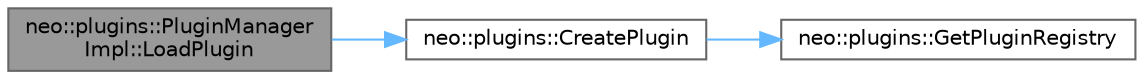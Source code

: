 digraph "neo::plugins::PluginManagerImpl::LoadPlugin"
{
 // LATEX_PDF_SIZE
  bgcolor="transparent";
  edge [fontname=Helvetica,fontsize=10,labelfontname=Helvetica,labelfontsize=10];
  node [fontname=Helvetica,fontsize=10,shape=box,height=0.2,width=0.4];
  rankdir="LR";
  Node1 [id="Node000001",label="neo::plugins::PluginManager\lImpl::LoadPlugin",height=0.2,width=0.4,color="gray40", fillcolor="grey60", style="filled", fontcolor="black",tooltip=" "];
  Node1 -> Node2 [id="edge1_Node000001_Node000002",color="steelblue1",style="solid",tooltip=" "];
  Node2 [id="Node000002",label="neo::plugins::CreatePlugin",height=0.2,width=0.4,color="grey40", fillcolor="white", style="filled",URL="$namespaceneo_1_1plugins.html#af5f7880aa4964dd5c7c7fa0535c0914b",tooltip=" "];
  Node2 -> Node3 [id="edge2_Node000002_Node000003",color="steelblue1",style="solid",tooltip=" "];
  Node3 [id="Node000003",label="neo::plugins::GetPluginRegistry",height=0.2,width=0.4,color="grey40", fillcolor="white", style="filled",URL="$namespaceneo_1_1plugins.html#a7e16c606392c907254358d6251f6d572",tooltip=" "];
}
